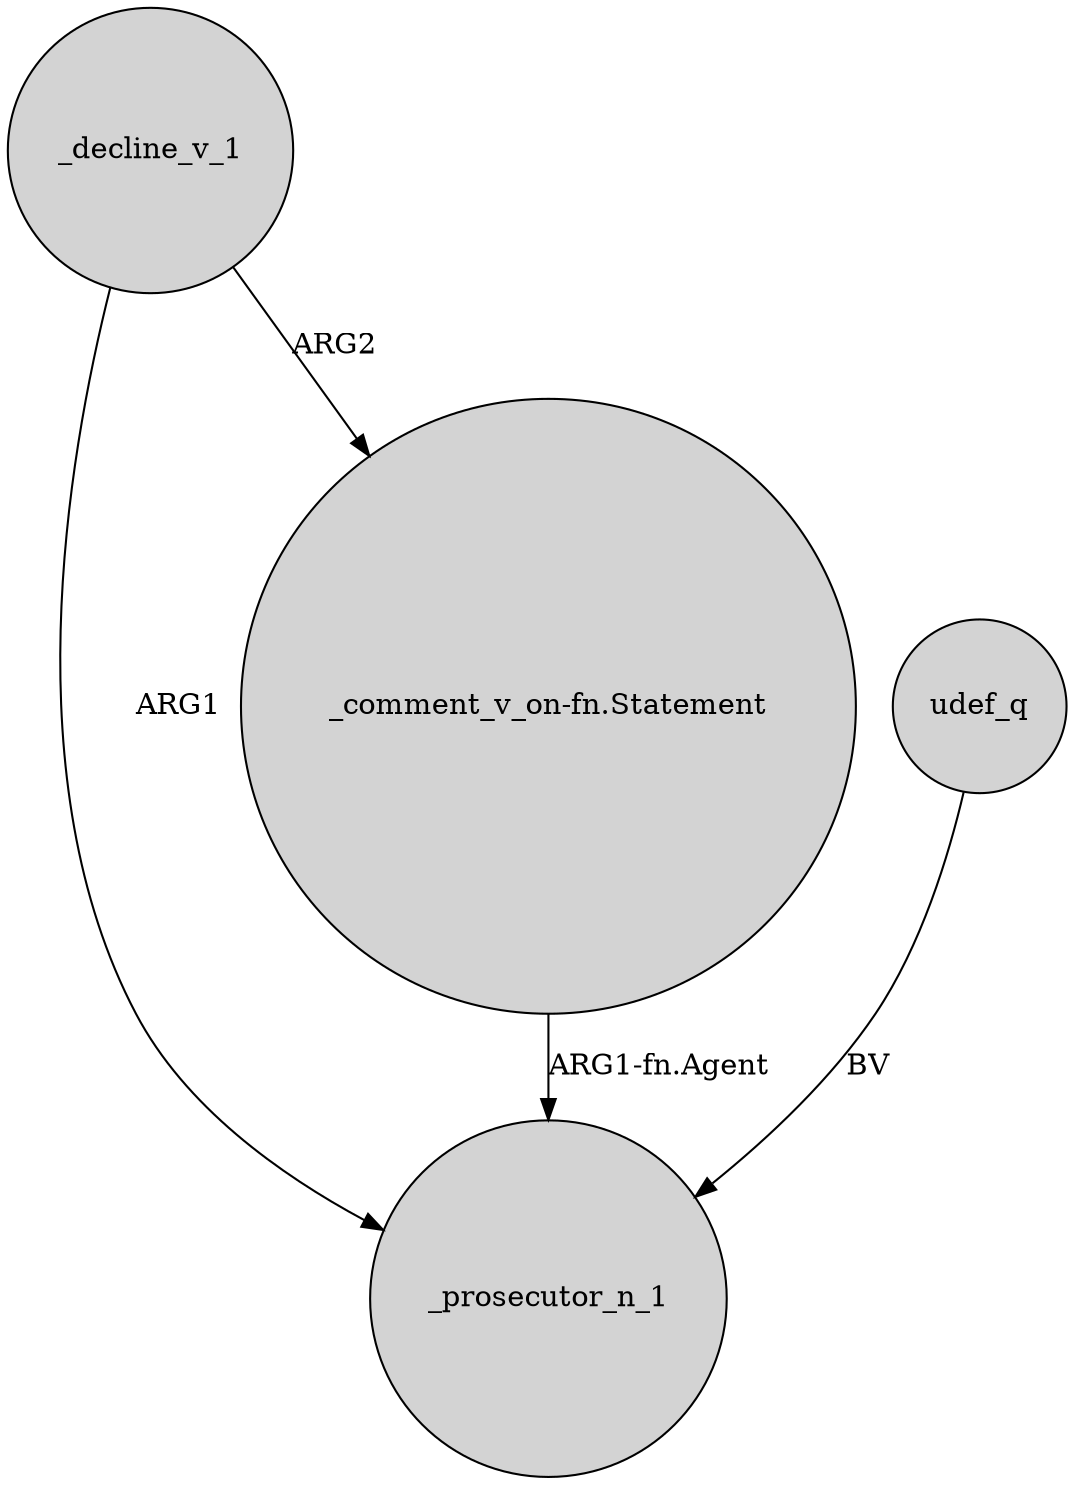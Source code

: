 digraph {
	node [shape=circle style=filled]
	_decline_v_1 -> _prosecutor_n_1 [label=ARG1]
	"_comment_v_on-fn.Statement" -> _prosecutor_n_1 [label="ARG1-fn.Agent"]
	_decline_v_1 -> "_comment_v_on-fn.Statement" [label=ARG2]
	udef_q -> _prosecutor_n_1 [label=BV]
}
